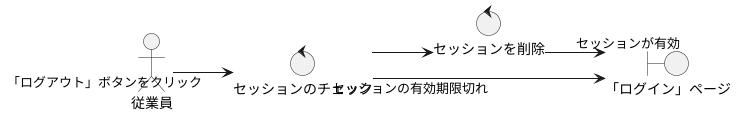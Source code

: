 @startuml ログアウトする
left to right direction
skinparam linetype polyline
skinparam linetype ortho

actor 従業員
control セッションのチェック
control セッションを削除
boundary "「ログイン」ページ" as loginPage

従業員 --> セッションのチェック : 「ログアウト」ボタンをクリック
セッションのチェック --> セッションを削除
セッションのチェック --> loginPage : セッションの有効期限切れ
セッションを削除 --> loginPage : セッションが有効


@enduml